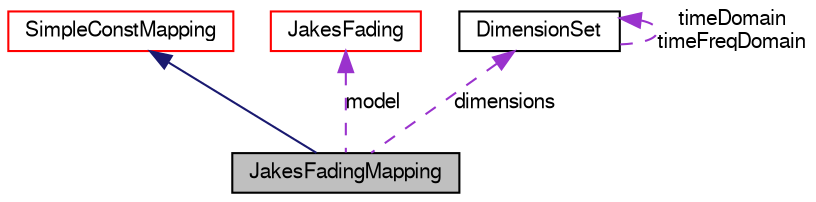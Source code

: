 digraph G
{
  edge [fontname="FreeSans",fontsize="10",labelfontname="FreeSans",labelfontsize="10"];
  node [fontname="FreeSans",fontsize="10",shape=record];
  Node1 [label="JakesFadingMapping",height=0.2,width=0.4,color="black", fillcolor="grey75", style="filled" fontcolor="black"];
  Node2 -> Node1 [dir=back,color="midnightblue",fontsize="10",style="solid",fontname="FreeSans"];
  Node2 [label="SimpleConstMapping",height=0.2,width=0.4,color="red", fillcolor="white", style="filled",URL="$a00177.html",tooltip="Abstract subclass of ConstMapping which can be used as base for any ConstMapping..."];
  Node3 -> Node1 [dir=back,color="darkorchid3",fontsize="10",style="dashed",label="model",fontname="FreeSans"];
  Node3 [label="JakesFading",height=0.2,width=0.4,color="red", fillcolor="white", style="filled",URL="$a00107.html",tooltip="Implements Rayleigh fading after Jakes&#39; model."];
  Node4 -> Node1 [dir=back,color="darkorchid3",fontsize="10",style="dashed",label="dimensions",fontname="FreeSans"];
  Node4 [label="DimensionSet",height=0.2,width=0.4,color="black", fillcolor="white", style="filled",URL="$a00084.html",tooltip="Represents a set of dimensions which is used to define over which dimensions a mapping..."];
  Node4 -> Node4 [dir=back,color="darkorchid3",fontsize="10",style="dashed",label="timeDomain\ntimeFreqDomain",fontname="FreeSans"];
}
